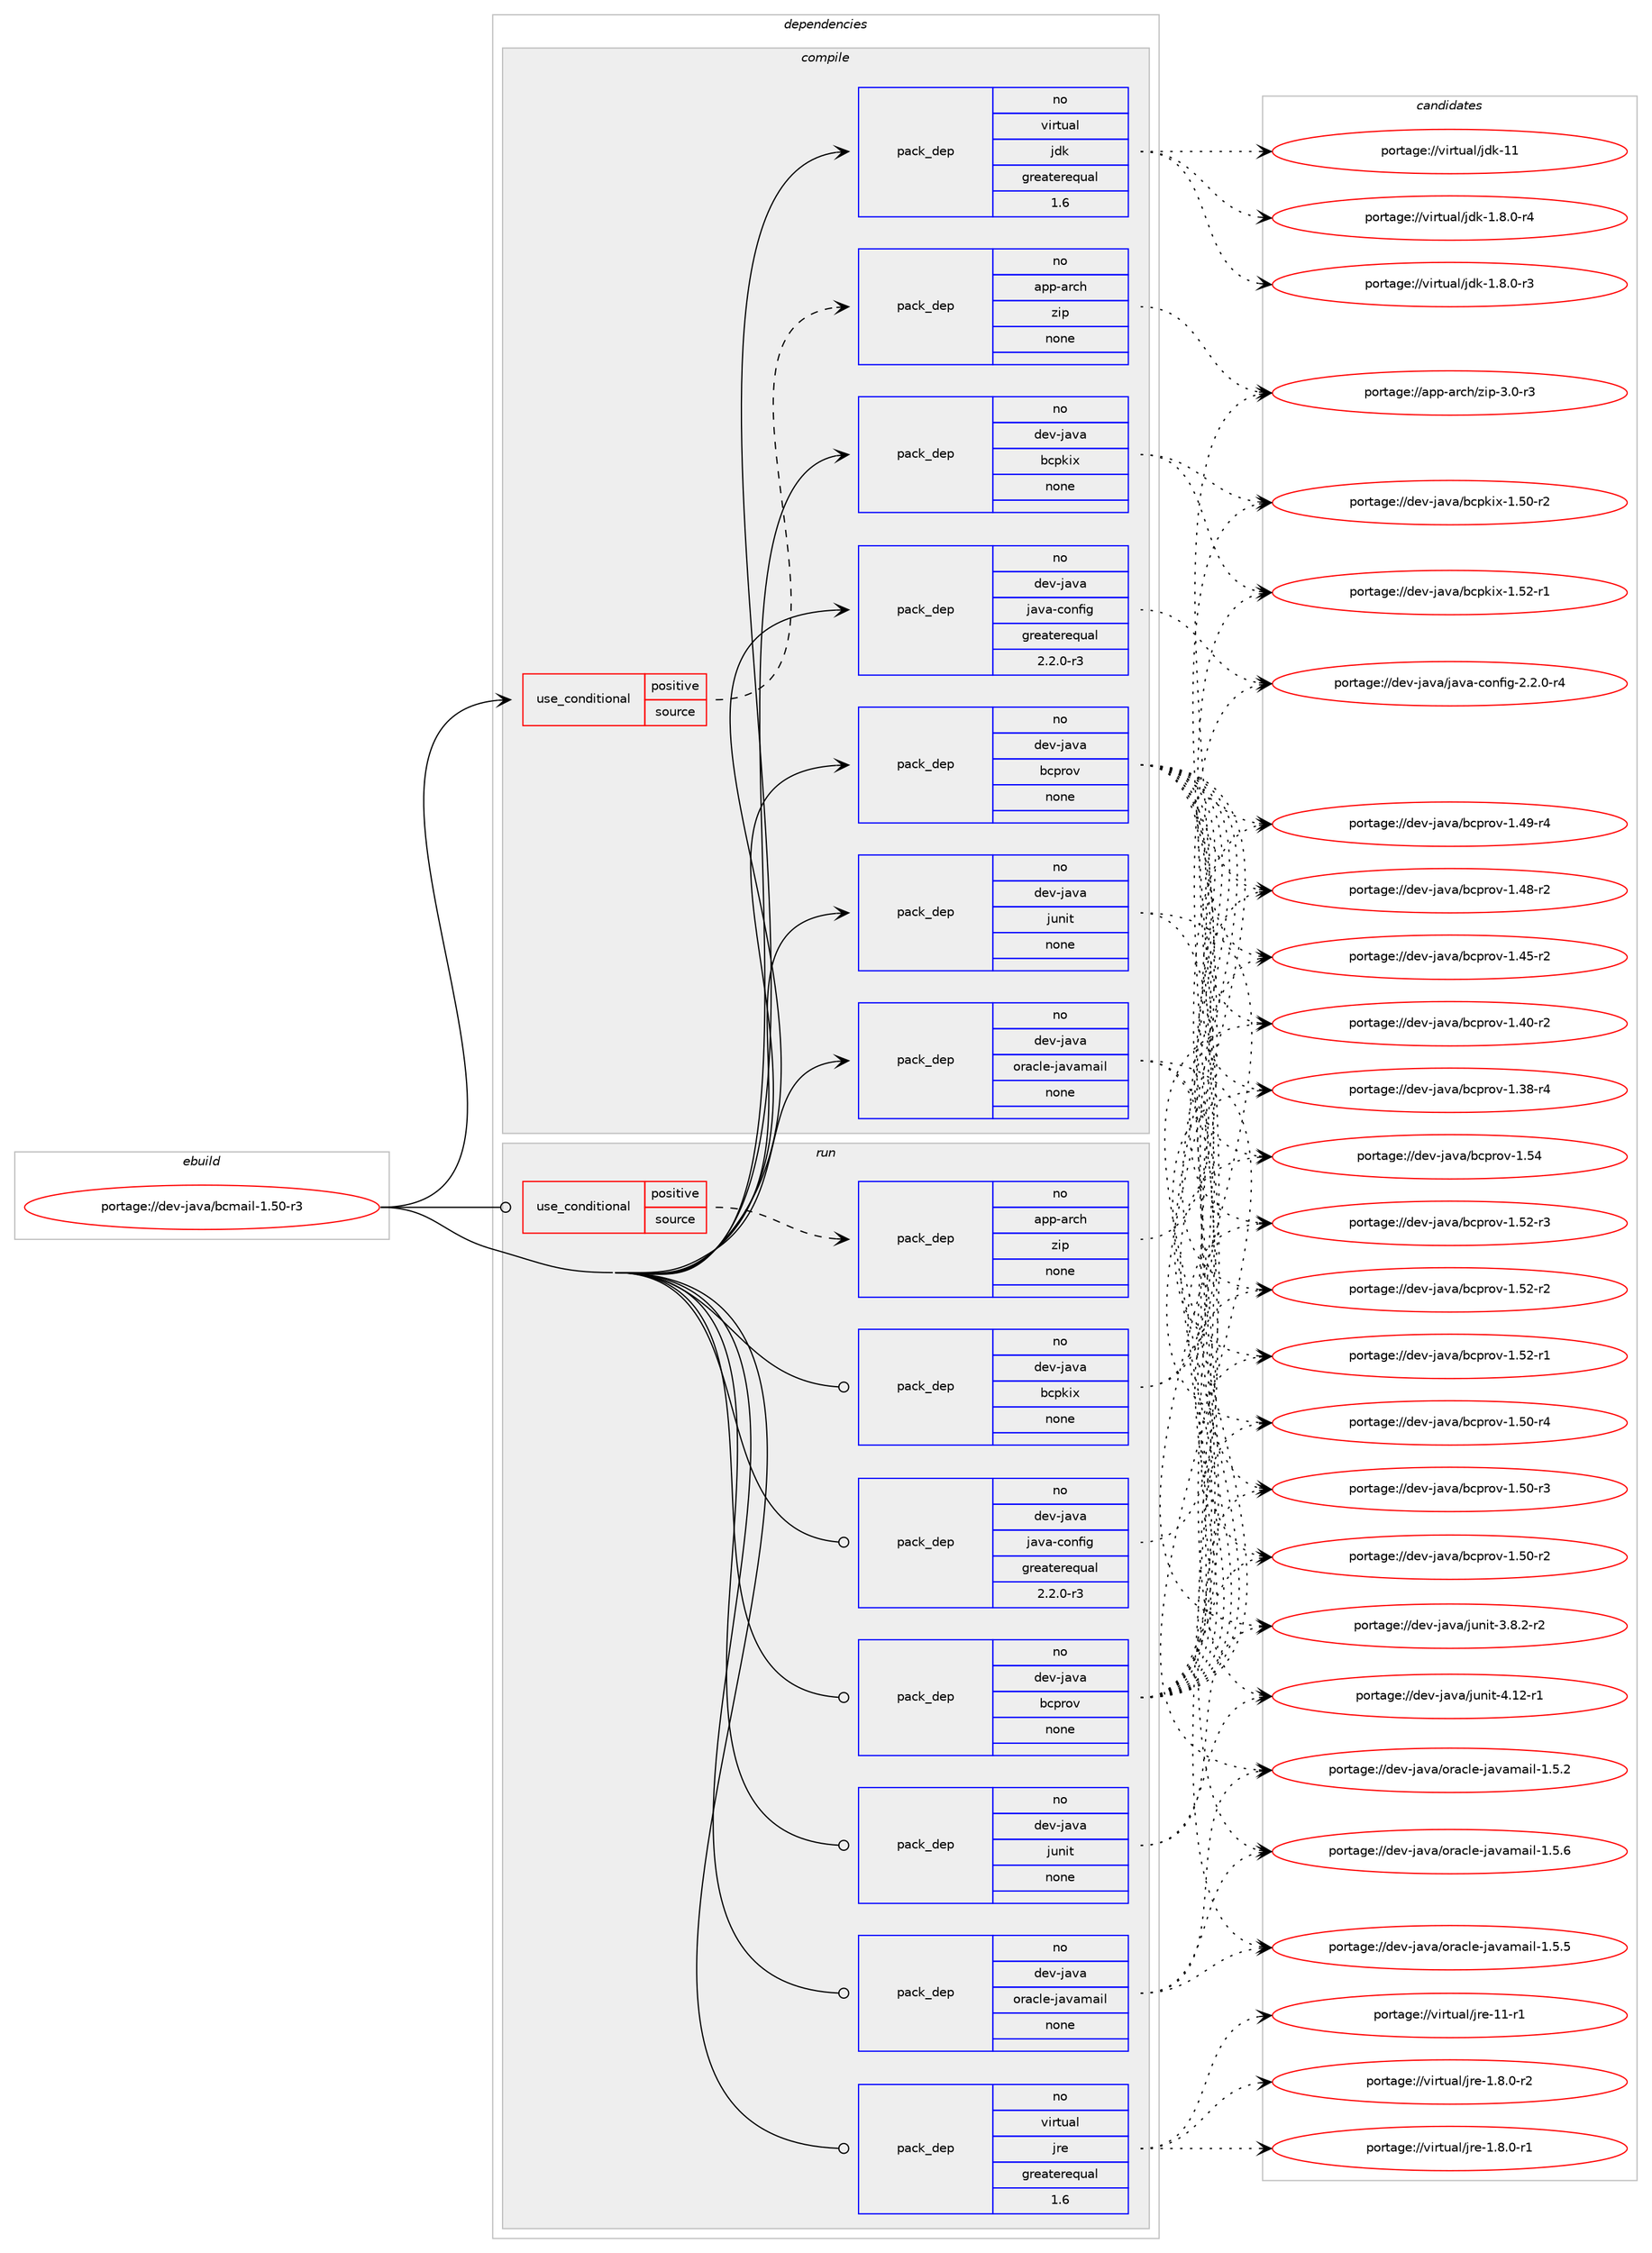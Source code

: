 digraph prolog {

# *************
# Graph options
# *************

newrank=true;
concentrate=true;
compound=true;
graph [rankdir=LR,fontname=Helvetica,fontsize=10,ranksep=1.5];#, ranksep=2.5, nodesep=0.2];
edge  [arrowhead=vee];
node  [fontname=Helvetica,fontsize=10];

# **********
# The ebuild
# **********

subgraph cluster_leftcol {
color=gray;
label=<<i>ebuild</i>>;
id [label="portage://dev-java/bcmail-1.50-r3", color=red, width=4, href="../dev-java/bcmail-1.50-r3.svg"];
}

# ****************
# The dependencies
# ****************

subgraph cluster_midcol {
color=gray;
label=<<i>dependencies</i>>;
subgraph cluster_compile {
fillcolor="#eeeeee";
style=filled;
label=<<i>compile</i>>;
subgraph cond130593 {
dependency533771 [label=<<TABLE BORDER="0" CELLBORDER="1" CELLSPACING="0" CELLPADDING="4"><TR><TD ROWSPAN="3" CELLPADDING="10">use_conditional</TD></TR><TR><TD>positive</TD></TR><TR><TD>source</TD></TR></TABLE>>, shape=none, color=red];
subgraph pack397557 {
dependency533772 [label=<<TABLE BORDER="0" CELLBORDER="1" CELLSPACING="0" CELLPADDING="4" WIDTH="220"><TR><TD ROWSPAN="6" CELLPADDING="30">pack_dep</TD></TR><TR><TD WIDTH="110">no</TD></TR><TR><TD>app-arch</TD></TR><TR><TD>zip</TD></TR><TR><TD>none</TD></TR><TR><TD></TD></TR></TABLE>>, shape=none, color=blue];
}
dependency533771:e -> dependency533772:w [weight=20,style="dashed",arrowhead="vee"];
}
id:e -> dependency533771:w [weight=20,style="solid",arrowhead="vee"];
subgraph pack397558 {
dependency533773 [label=<<TABLE BORDER="0" CELLBORDER="1" CELLSPACING="0" CELLPADDING="4" WIDTH="220"><TR><TD ROWSPAN="6" CELLPADDING="30">pack_dep</TD></TR><TR><TD WIDTH="110">no</TD></TR><TR><TD>dev-java</TD></TR><TR><TD>bcpkix</TD></TR><TR><TD>none</TD></TR><TR><TD></TD></TR></TABLE>>, shape=none, color=blue];
}
id:e -> dependency533773:w [weight=20,style="solid",arrowhead="vee"];
subgraph pack397559 {
dependency533774 [label=<<TABLE BORDER="0" CELLBORDER="1" CELLSPACING="0" CELLPADDING="4" WIDTH="220"><TR><TD ROWSPAN="6" CELLPADDING="30">pack_dep</TD></TR><TR><TD WIDTH="110">no</TD></TR><TR><TD>dev-java</TD></TR><TR><TD>bcprov</TD></TR><TR><TD>none</TD></TR><TR><TD></TD></TR></TABLE>>, shape=none, color=blue];
}
id:e -> dependency533774:w [weight=20,style="solid",arrowhead="vee"];
subgraph pack397560 {
dependency533775 [label=<<TABLE BORDER="0" CELLBORDER="1" CELLSPACING="0" CELLPADDING="4" WIDTH="220"><TR><TD ROWSPAN="6" CELLPADDING="30">pack_dep</TD></TR><TR><TD WIDTH="110">no</TD></TR><TR><TD>dev-java</TD></TR><TR><TD>java-config</TD></TR><TR><TD>greaterequal</TD></TR><TR><TD>2.2.0-r3</TD></TR></TABLE>>, shape=none, color=blue];
}
id:e -> dependency533775:w [weight=20,style="solid",arrowhead="vee"];
subgraph pack397561 {
dependency533776 [label=<<TABLE BORDER="0" CELLBORDER="1" CELLSPACING="0" CELLPADDING="4" WIDTH="220"><TR><TD ROWSPAN="6" CELLPADDING="30">pack_dep</TD></TR><TR><TD WIDTH="110">no</TD></TR><TR><TD>dev-java</TD></TR><TR><TD>junit</TD></TR><TR><TD>none</TD></TR><TR><TD></TD></TR></TABLE>>, shape=none, color=blue];
}
id:e -> dependency533776:w [weight=20,style="solid",arrowhead="vee"];
subgraph pack397562 {
dependency533777 [label=<<TABLE BORDER="0" CELLBORDER="1" CELLSPACING="0" CELLPADDING="4" WIDTH="220"><TR><TD ROWSPAN="6" CELLPADDING="30">pack_dep</TD></TR><TR><TD WIDTH="110">no</TD></TR><TR><TD>dev-java</TD></TR><TR><TD>oracle-javamail</TD></TR><TR><TD>none</TD></TR><TR><TD></TD></TR></TABLE>>, shape=none, color=blue];
}
id:e -> dependency533777:w [weight=20,style="solid",arrowhead="vee"];
subgraph pack397563 {
dependency533778 [label=<<TABLE BORDER="0" CELLBORDER="1" CELLSPACING="0" CELLPADDING="4" WIDTH="220"><TR><TD ROWSPAN="6" CELLPADDING="30">pack_dep</TD></TR><TR><TD WIDTH="110">no</TD></TR><TR><TD>virtual</TD></TR><TR><TD>jdk</TD></TR><TR><TD>greaterequal</TD></TR><TR><TD>1.6</TD></TR></TABLE>>, shape=none, color=blue];
}
id:e -> dependency533778:w [weight=20,style="solid",arrowhead="vee"];
}
subgraph cluster_compileandrun {
fillcolor="#eeeeee";
style=filled;
label=<<i>compile and run</i>>;
}
subgraph cluster_run {
fillcolor="#eeeeee";
style=filled;
label=<<i>run</i>>;
subgraph cond130594 {
dependency533779 [label=<<TABLE BORDER="0" CELLBORDER="1" CELLSPACING="0" CELLPADDING="4"><TR><TD ROWSPAN="3" CELLPADDING="10">use_conditional</TD></TR><TR><TD>positive</TD></TR><TR><TD>source</TD></TR></TABLE>>, shape=none, color=red];
subgraph pack397564 {
dependency533780 [label=<<TABLE BORDER="0" CELLBORDER="1" CELLSPACING="0" CELLPADDING="4" WIDTH="220"><TR><TD ROWSPAN="6" CELLPADDING="30">pack_dep</TD></TR><TR><TD WIDTH="110">no</TD></TR><TR><TD>app-arch</TD></TR><TR><TD>zip</TD></TR><TR><TD>none</TD></TR><TR><TD></TD></TR></TABLE>>, shape=none, color=blue];
}
dependency533779:e -> dependency533780:w [weight=20,style="dashed",arrowhead="vee"];
}
id:e -> dependency533779:w [weight=20,style="solid",arrowhead="odot"];
subgraph pack397565 {
dependency533781 [label=<<TABLE BORDER="0" CELLBORDER="1" CELLSPACING="0" CELLPADDING="4" WIDTH="220"><TR><TD ROWSPAN="6" CELLPADDING="30">pack_dep</TD></TR><TR><TD WIDTH="110">no</TD></TR><TR><TD>dev-java</TD></TR><TR><TD>bcpkix</TD></TR><TR><TD>none</TD></TR><TR><TD></TD></TR></TABLE>>, shape=none, color=blue];
}
id:e -> dependency533781:w [weight=20,style="solid",arrowhead="odot"];
subgraph pack397566 {
dependency533782 [label=<<TABLE BORDER="0" CELLBORDER="1" CELLSPACING="0" CELLPADDING="4" WIDTH="220"><TR><TD ROWSPAN="6" CELLPADDING="30">pack_dep</TD></TR><TR><TD WIDTH="110">no</TD></TR><TR><TD>dev-java</TD></TR><TR><TD>bcprov</TD></TR><TR><TD>none</TD></TR><TR><TD></TD></TR></TABLE>>, shape=none, color=blue];
}
id:e -> dependency533782:w [weight=20,style="solid",arrowhead="odot"];
subgraph pack397567 {
dependency533783 [label=<<TABLE BORDER="0" CELLBORDER="1" CELLSPACING="0" CELLPADDING="4" WIDTH="220"><TR><TD ROWSPAN="6" CELLPADDING="30">pack_dep</TD></TR><TR><TD WIDTH="110">no</TD></TR><TR><TD>dev-java</TD></TR><TR><TD>java-config</TD></TR><TR><TD>greaterequal</TD></TR><TR><TD>2.2.0-r3</TD></TR></TABLE>>, shape=none, color=blue];
}
id:e -> dependency533783:w [weight=20,style="solid",arrowhead="odot"];
subgraph pack397568 {
dependency533784 [label=<<TABLE BORDER="0" CELLBORDER="1" CELLSPACING="0" CELLPADDING="4" WIDTH="220"><TR><TD ROWSPAN="6" CELLPADDING="30">pack_dep</TD></TR><TR><TD WIDTH="110">no</TD></TR><TR><TD>dev-java</TD></TR><TR><TD>junit</TD></TR><TR><TD>none</TD></TR><TR><TD></TD></TR></TABLE>>, shape=none, color=blue];
}
id:e -> dependency533784:w [weight=20,style="solid",arrowhead="odot"];
subgraph pack397569 {
dependency533785 [label=<<TABLE BORDER="0" CELLBORDER="1" CELLSPACING="0" CELLPADDING="4" WIDTH="220"><TR><TD ROWSPAN="6" CELLPADDING="30">pack_dep</TD></TR><TR><TD WIDTH="110">no</TD></TR><TR><TD>dev-java</TD></TR><TR><TD>oracle-javamail</TD></TR><TR><TD>none</TD></TR><TR><TD></TD></TR></TABLE>>, shape=none, color=blue];
}
id:e -> dependency533785:w [weight=20,style="solid",arrowhead="odot"];
subgraph pack397570 {
dependency533786 [label=<<TABLE BORDER="0" CELLBORDER="1" CELLSPACING="0" CELLPADDING="4" WIDTH="220"><TR><TD ROWSPAN="6" CELLPADDING="30">pack_dep</TD></TR><TR><TD WIDTH="110">no</TD></TR><TR><TD>virtual</TD></TR><TR><TD>jre</TD></TR><TR><TD>greaterequal</TD></TR><TR><TD>1.6</TD></TR></TABLE>>, shape=none, color=blue];
}
id:e -> dependency533786:w [weight=20,style="solid",arrowhead="odot"];
}
}

# **************
# The candidates
# **************

subgraph cluster_choices {
rank=same;
color=gray;
label=<<i>candidates</i>>;

subgraph choice397557 {
color=black;
nodesep=1;
choice9711211245971149910447122105112455146484511451 [label="portage://app-arch/zip-3.0-r3", color=red, width=4,href="../app-arch/zip-3.0-r3.svg"];
dependency533772:e -> choice9711211245971149910447122105112455146484511451:w [style=dotted,weight="100"];
}
subgraph choice397558 {
color=black;
nodesep=1;
choice10010111845106971189747989911210710512045494653504511449 [label="portage://dev-java/bcpkix-1.52-r1", color=red, width=4,href="../dev-java/bcpkix-1.52-r1.svg"];
choice10010111845106971189747989911210710512045494653484511450 [label="portage://dev-java/bcpkix-1.50-r2", color=red, width=4,href="../dev-java/bcpkix-1.50-r2.svg"];
dependency533773:e -> choice10010111845106971189747989911210710512045494653504511449:w [style=dotted,weight="100"];
dependency533773:e -> choice10010111845106971189747989911210710512045494653484511450:w [style=dotted,weight="100"];
}
subgraph choice397559 {
color=black;
nodesep=1;
choice1001011184510697118974798991121141111184549465352 [label="portage://dev-java/bcprov-1.54", color=red, width=4,href="../dev-java/bcprov-1.54.svg"];
choice10010111845106971189747989911211411111845494653504511451 [label="portage://dev-java/bcprov-1.52-r3", color=red, width=4,href="../dev-java/bcprov-1.52-r3.svg"];
choice10010111845106971189747989911211411111845494653504511450 [label="portage://dev-java/bcprov-1.52-r2", color=red, width=4,href="../dev-java/bcprov-1.52-r2.svg"];
choice10010111845106971189747989911211411111845494653504511449 [label="portage://dev-java/bcprov-1.52-r1", color=red, width=4,href="../dev-java/bcprov-1.52-r1.svg"];
choice10010111845106971189747989911211411111845494653484511452 [label="portage://dev-java/bcprov-1.50-r4", color=red, width=4,href="../dev-java/bcprov-1.50-r4.svg"];
choice10010111845106971189747989911211411111845494653484511451 [label="portage://dev-java/bcprov-1.50-r3", color=red, width=4,href="../dev-java/bcprov-1.50-r3.svg"];
choice10010111845106971189747989911211411111845494653484511450 [label="portage://dev-java/bcprov-1.50-r2", color=red, width=4,href="../dev-java/bcprov-1.50-r2.svg"];
choice10010111845106971189747989911211411111845494652574511452 [label="portage://dev-java/bcprov-1.49-r4", color=red, width=4,href="../dev-java/bcprov-1.49-r4.svg"];
choice10010111845106971189747989911211411111845494652564511450 [label="portage://dev-java/bcprov-1.48-r2", color=red, width=4,href="../dev-java/bcprov-1.48-r2.svg"];
choice10010111845106971189747989911211411111845494652534511450 [label="portage://dev-java/bcprov-1.45-r2", color=red, width=4,href="../dev-java/bcprov-1.45-r2.svg"];
choice10010111845106971189747989911211411111845494652484511450 [label="portage://dev-java/bcprov-1.40-r2", color=red, width=4,href="../dev-java/bcprov-1.40-r2.svg"];
choice10010111845106971189747989911211411111845494651564511452 [label="portage://dev-java/bcprov-1.38-r4", color=red, width=4,href="../dev-java/bcprov-1.38-r4.svg"];
dependency533774:e -> choice1001011184510697118974798991121141111184549465352:w [style=dotted,weight="100"];
dependency533774:e -> choice10010111845106971189747989911211411111845494653504511451:w [style=dotted,weight="100"];
dependency533774:e -> choice10010111845106971189747989911211411111845494653504511450:w [style=dotted,weight="100"];
dependency533774:e -> choice10010111845106971189747989911211411111845494653504511449:w [style=dotted,weight="100"];
dependency533774:e -> choice10010111845106971189747989911211411111845494653484511452:w [style=dotted,weight="100"];
dependency533774:e -> choice10010111845106971189747989911211411111845494653484511451:w [style=dotted,weight="100"];
dependency533774:e -> choice10010111845106971189747989911211411111845494653484511450:w [style=dotted,weight="100"];
dependency533774:e -> choice10010111845106971189747989911211411111845494652574511452:w [style=dotted,weight="100"];
dependency533774:e -> choice10010111845106971189747989911211411111845494652564511450:w [style=dotted,weight="100"];
dependency533774:e -> choice10010111845106971189747989911211411111845494652534511450:w [style=dotted,weight="100"];
dependency533774:e -> choice10010111845106971189747989911211411111845494652484511450:w [style=dotted,weight="100"];
dependency533774:e -> choice10010111845106971189747989911211411111845494651564511452:w [style=dotted,weight="100"];
}
subgraph choice397560 {
color=black;
nodesep=1;
choice10010111845106971189747106971189745991111101021051034550465046484511452 [label="portage://dev-java/java-config-2.2.0-r4", color=red, width=4,href="../dev-java/java-config-2.2.0-r4.svg"];
dependency533775:e -> choice10010111845106971189747106971189745991111101021051034550465046484511452:w [style=dotted,weight="100"];
}
subgraph choice397561 {
color=black;
nodesep=1;
choice1001011184510697118974710611711010511645524649504511449 [label="portage://dev-java/junit-4.12-r1", color=red, width=4,href="../dev-java/junit-4.12-r1.svg"];
choice100101118451069711897471061171101051164551465646504511450 [label="portage://dev-java/junit-3.8.2-r2", color=red, width=4,href="../dev-java/junit-3.8.2-r2.svg"];
dependency533776:e -> choice1001011184510697118974710611711010511645524649504511449:w [style=dotted,weight="100"];
dependency533776:e -> choice100101118451069711897471061171101051164551465646504511450:w [style=dotted,weight="100"];
}
subgraph choice397562 {
color=black;
nodesep=1;
choice10010111845106971189747111114979910810145106971189710997105108454946534654 [label="portage://dev-java/oracle-javamail-1.5.6", color=red, width=4,href="../dev-java/oracle-javamail-1.5.6.svg"];
choice10010111845106971189747111114979910810145106971189710997105108454946534653 [label="portage://dev-java/oracle-javamail-1.5.5", color=red, width=4,href="../dev-java/oracle-javamail-1.5.5.svg"];
choice10010111845106971189747111114979910810145106971189710997105108454946534650 [label="portage://dev-java/oracle-javamail-1.5.2", color=red, width=4,href="../dev-java/oracle-javamail-1.5.2.svg"];
dependency533777:e -> choice10010111845106971189747111114979910810145106971189710997105108454946534654:w [style=dotted,weight="100"];
dependency533777:e -> choice10010111845106971189747111114979910810145106971189710997105108454946534653:w [style=dotted,weight="100"];
dependency533777:e -> choice10010111845106971189747111114979910810145106971189710997105108454946534650:w [style=dotted,weight="100"];
}
subgraph choice397563 {
color=black;
nodesep=1;
choice1181051141161179710847106100107454949 [label="portage://virtual/jdk-11", color=red, width=4,href="../virtual/jdk-11.svg"];
choice11810511411611797108471061001074549465646484511452 [label="portage://virtual/jdk-1.8.0-r4", color=red, width=4,href="../virtual/jdk-1.8.0-r4.svg"];
choice11810511411611797108471061001074549465646484511451 [label="portage://virtual/jdk-1.8.0-r3", color=red, width=4,href="../virtual/jdk-1.8.0-r3.svg"];
dependency533778:e -> choice1181051141161179710847106100107454949:w [style=dotted,weight="100"];
dependency533778:e -> choice11810511411611797108471061001074549465646484511452:w [style=dotted,weight="100"];
dependency533778:e -> choice11810511411611797108471061001074549465646484511451:w [style=dotted,weight="100"];
}
subgraph choice397564 {
color=black;
nodesep=1;
choice9711211245971149910447122105112455146484511451 [label="portage://app-arch/zip-3.0-r3", color=red, width=4,href="../app-arch/zip-3.0-r3.svg"];
dependency533780:e -> choice9711211245971149910447122105112455146484511451:w [style=dotted,weight="100"];
}
subgraph choice397565 {
color=black;
nodesep=1;
choice10010111845106971189747989911210710512045494653504511449 [label="portage://dev-java/bcpkix-1.52-r1", color=red, width=4,href="../dev-java/bcpkix-1.52-r1.svg"];
choice10010111845106971189747989911210710512045494653484511450 [label="portage://dev-java/bcpkix-1.50-r2", color=red, width=4,href="../dev-java/bcpkix-1.50-r2.svg"];
dependency533781:e -> choice10010111845106971189747989911210710512045494653504511449:w [style=dotted,weight="100"];
dependency533781:e -> choice10010111845106971189747989911210710512045494653484511450:w [style=dotted,weight="100"];
}
subgraph choice397566 {
color=black;
nodesep=1;
choice1001011184510697118974798991121141111184549465352 [label="portage://dev-java/bcprov-1.54", color=red, width=4,href="../dev-java/bcprov-1.54.svg"];
choice10010111845106971189747989911211411111845494653504511451 [label="portage://dev-java/bcprov-1.52-r3", color=red, width=4,href="../dev-java/bcprov-1.52-r3.svg"];
choice10010111845106971189747989911211411111845494653504511450 [label="portage://dev-java/bcprov-1.52-r2", color=red, width=4,href="../dev-java/bcprov-1.52-r2.svg"];
choice10010111845106971189747989911211411111845494653504511449 [label="portage://dev-java/bcprov-1.52-r1", color=red, width=4,href="../dev-java/bcprov-1.52-r1.svg"];
choice10010111845106971189747989911211411111845494653484511452 [label="portage://dev-java/bcprov-1.50-r4", color=red, width=4,href="../dev-java/bcprov-1.50-r4.svg"];
choice10010111845106971189747989911211411111845494653484511451 [label="portage://dev-java/bcprov-1.50-r3", color=red, width=4,href="../dev-java/bcprov-1.50-r3.svg"];
choice10010111845106971189747989911211411111845494653484511450 [label="portage://dev-java/bcprov-1.50-r2", color=red, width=4,href="../dev-java/bcprov-1.50-r2.svg"];
choice10010111845106971189747989911211411111845494652574511452 [label="portage://dev-java/bcprov-1.49-r4", color=red, width=4,href="../dev-java/bcprov-1.49-r4.svg"];
choice10010111845106971189747989911211411111845494652564511450 [label="portage://dev-java/bcprov-1.48-r2", color=red, width=4,href="../dev-java/bcprov-1.48-r2.svg"];
choice10010111845106971189747989911211411111845494652534511450 [label="portage://dev-java/bcprov-1.45-r2", color=red, width=4,href="../dev-java/bcprov-1.45-r2.svg"];
choice10010111845106971189747989911211411111845494652484511450 [label="portage://dev-java/bcprov-1.40-r2", color=red, width=4,href="../dev-java/bcprov-1.40-r2.svg"];
choice10010111845106971189747989911211411111845494651564511452 [label="portage://dev-java/bcprov-1.38-r4", color=red, width=4,href="../dev-java/bcprov-1.38-r4.svg"];
dependency533782:e -> choice1001011184510697118974798991121141111184549465352:w [style=dotted,weight="100"];
dependency533782:e -> choice10010111845106971189747989911211411111845494653504511451:w [style=dotted,weight="100"];
dependency533782:e -> choice10010111845106971189747989911211411111845494653504511450:w [style=dotted,weight="100"];
dependency533782:e -> choice10010111845106971189747989911211411111845494653504511449:w [style=dotted,weight="100"];
dependency533782:e -> choice10010111845106971189747989911211411111845494653484511452:w [style=dotted,weight="100"];
dependency533782:e -> choice10010111845106971189747989911211411111845494653484511451:w [style=dotted,weight="100"];
dependency533782:e -> choice10010111845106971189747989911211411111845494653484511450:w [style=dotted,weight="100"];
dependency533782:e -> choice10010111845106971189747989911211411111845494652574511452:w [style=dotted,weight="100"];
dependency533782:e -> choice10010111845106971189747989911211411111845494652564511450:w [style=dotted,weight="100"];
dependency533782:e -> choice10010111845106971189747989911211411111845494652534511450:w [style=dotted,weight="100"];
dependency533782:e -> choice10010111845106971189747989911211411111845494652484511450:w [style=dotted,weight="100"];
dependency533782:e -> choice10010111845106971189747989911211411111845494651564511452:w [style=dotted,weight="100"];
}
subgraph choice397567 {
color=black;
nodesep=1;
choice10010111845106971189747106971189745991111101021051034550465046484511452 [label="portage://dev-java/java-config-2.2.0-r4", color=red, width=4,href="../dev-java/java-config-2.2.0-r4.svg"];
dependency533783:e -> choice10010111845106971189747106971189745991111101021051034550465046484511452:w [style=dotted,weight="100"];
}
subgraph choice397568 {
color=black;
nodesep=1;
choice1001011184510697118974710611711010511645524649504511449 [label="portage://dev-java/junit-4.12-r1", color=red, width=4,href="../dev-java/junit-4.12-r1.svg"];
choice100101118451069711897471061171101051164551465646504511450 [label="portage://dev-java/junit-3.8.2-r2", color=red, width=4,href="../dev-java/junit-3.8.2-r2.svg"];
dependency533784:e -> choice1001011184510697118974710611711010511645524649504511449:w [style=dotted,weight="100"];
dependency533784:e -> choice100101118451069711897471061171101051164551465646504511450:w [style=dotted,weight="100"];
}
subgraph choice397569 {
color=black;
nodesep=1;
choice10010111845106971189747111114979910810145106971189710997105108454946534654 [label="portage://dev-java/oracle-javamail-1.5.6", color=red, width=4,href="../dev-java/oracle-javamail-1.5.6.svg"];
choice10010111845106971189747111114979910810145106971189710997105108454946534653 [label="portage://dev-java/oracle-javamail-1.5.5", color=red, width=4,href="../dev-java/oracle-javamail-1.5.5.svg"];
choice10010111845106971189747111114979910810145106971189710997105108454946534650 [label="portage://dev-java/oracle-javamail-1.5.2", color=red, width=4,href="../dev-java/oracle-javamail-1.5.2.svg"];
dependency533785:e -> choice10010111845106971189747111114979910810145106971189710997105108454946534654:w [style=dotted,weight="100"];
dependency533785:e -> choice10010111845106971189747111114979910810145106971189710997105108454946534653:w [style=dotted,weight="100"];
dependency533785:e -> choice10010111845106971189747111114979910810145106971189710997105108454946534650:w [style=dotted,weight="100"];
}
subgraph choice397570 {
color=black;
nodesep=1;
choice11810511411611797108471061141014549494511449 [label="portage://virtual/jre-11-r1", color=red, width=4,href="../virtual/jre-11-r1.svg"];
choice11810511411611797108471061141014549465646484511450 [label="portage://virtual/jre-1.8.0-r2", color=red, width=4,href="../virtual/jre-1.8.0-r2.svg"];
choice11810511411611797108471061141014549465646484511449 [label="portage://virtual/jre-1.8.0-r1", color=red, width=4,href="../virtual/jre-1.8.0-r1.svg"];
dependency533786:e -> choice11810511411611797108471061141014549494511449:w [style=dotted,weight="100"];
dependency533786:e -> choice11810511411611797108471061141014549465646484511450:w [style=dotted,weight="100"];
dependency533786:e -> choice11810511411611797108471061141014549465646484511449:w [style=dotted,weight="100"];
}
}

}
